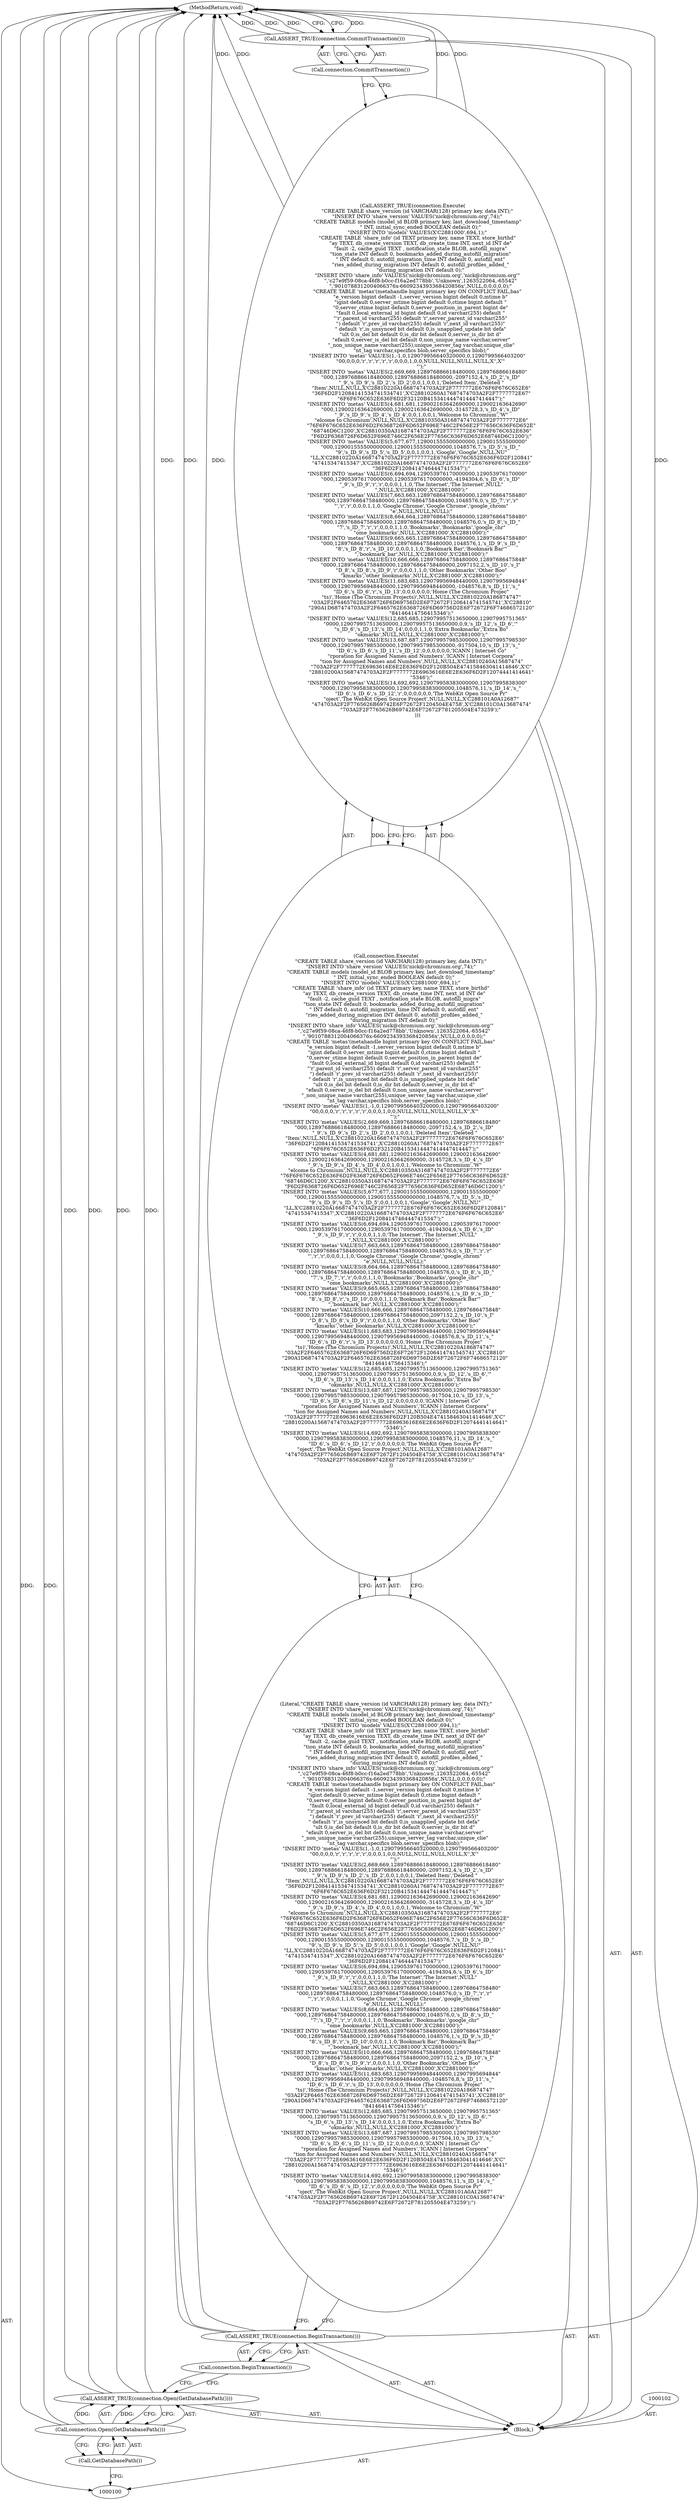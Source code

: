 digraph "0_Chrome_19190765882e272a6a2162c89acdb29110f7e3cf_37" {
"1000113" [label="(MethodReturn,void)"];
"1000101" [label="(Block,)"];
"1000112" [label="(Call,connection.CommitTransaction())"];
"1000111" [label="(Call,ASSERT_TRUE(connection.CommitTransaction()))"];
"1000104" [label="(Call,connection.Open(GetDatabasePath()))"];
"1000103" [label="(Call,ASSERT_TRUE(connection.Open(GetDatabasePath())))"];
"1000105" [label="(Call,GetDatabasePath())"];
"1000107" [label="(Call,connection.BeginTransaction())"];
"1000106" [label="(Call,ASSERT_TRUE(connection.BeginTransaction()))"];
"1000109" [label="(Call,connection.Execute(\n      \"CREATE TABLE share_version (id VARCHAR(128) primary key, data INT);\"\n      \"INSERT INTO 'share_version' VALUES('nick@chromium.org',74);\"\n      \"CREATE TABLE models (model_id BLOB primary key, last_download_timestamp\"\n          \" INT, initial_sync_ended BOOLEAN default 0);\"\n      \"INSERT INTO 'models' VALUES(X'C2881000',694,1);\"\n      \"CREATE TABLE 'share_info' (id TEXT primary key, name TEXT, store_birthd\"\n          \"ay TEXT, db_create_version TEXT, db_create_time INT, next_id INT de\"\n          \"fault -2, cache_guid TEXT , notification_state BLOB, autofill_migra\"\n          \"tion_state INT default 0, bookmarks_added_during_autofill_migration\"\n          \" INT default 0, autofill_migration_time INT default 0, autofill_ent\"\n          \"ries_added_during_migration INT default 0, autofill_profiles_added_\"\n          \"during_migration INT default 0);\"\n      \"INSERT INTO 'share_info' VALUES('nick@chromium.org','nick@chromium.org'\"\n          \",'c27e9f59-08ca-46f8-b0cc-f16a2ed778bb','Unknown',1263522064,-65542\"\n          \",'9010788312004066376x-6609234393368420856x',NULL,0,0,0,0,0);\"\n      \"CREATE TABLE 'metas'(metahandle bigint primary key ON CONFLICT FAIL,bas\"\n          \"e_version bigint default -1,server_version bigint default 0,mtime b\"\n          \"igint default 0,server_mtime bigint default 0,ctime bigint default \"\n          \"0,server_ctime bigint default 0,server_position_in_parent bigint de\"\n          \"fault 0,local_external_id bigint default 0,id varchar(255) default \"\n          \"'r',parent_id varchar(255) default 'r',server_parent_id varchar(255\"\n          \") default 'r',prev_id varchar(255) default 'r',next_id varchar(255)\"\n          \" default 'r',is_unsynced bit default 0,is_unapplied_update bit defa\"\n          \"ult 0,is_del bit default 0,is_dir bit default 0,server_is_dir bit d\"\n           \"efault 0,server_is_del bit default 0,non_unique_name varchar,server\"\n           \"_non_unique_name varchar(255),unique_server_tag varchar,unique_clie\"\n           \"nt_tag varchar,specifics blob,server_specifics blob);\"\n      \"INSERT INTO 'metas' VALUES(1,-1,0,129079956640320000,0,1290799566403200\"\n          \"00,0,0,0,'r','r','r','r','r',0,0,0,1,0,0,NULL,NULL,NULL,NULL,X'',X'\"\n           \"');\"\n      \"INSERT INTO 'metas' VALUES(2,669,669,128976886618480000,128976886618480\"\n          \"000,128976886618480000,128976886618480000,-2097152,4,'s_ID_2','s_ID\"\n           \"_9','s_ID_9','s_ID_2','s_ID_2',0,0,1,0,0,1,'Deleted Item','Deleted \"\n           \"Item',NULL,NULL,X'C28810220A16687474703A2F2F7777772E676F6F676C652E6\"\n           \"36F6D2F12084141534741534741',X'C28810260A17687474703A2F2F7777772E67\"\n           \"6F6F676C652E636F6D2F32120B4153414447414447414447');\"\n      \"INSERT INTO 'metas' VALUES(4,681,681,129002163642690000,129002163642690\"\n          \"000,129002163642690000,129002163642690000,-3145728,3,'s_ID_4','s_ID\"\n           \"_9','s_ID_9','s_ID_4','s_ID_4',0,0,1,0,0,1,'Welcome to Chromium','W\"\n           \"elcome to Chromium',NULL,NULL,X'C28810350A31687474703A2F2F7777772E6\"\n           \"76F6F676C652E636F6D2F6368726F6D652F696E746C2F656E2F77656C636F6D652E\"\n           \"68746D6C1200',X'C28810350A31687474703A2F2F7777772E676F6F676C652E636\"\n           \"F6D2F6368726F6D652F696E746C2F656E2F77656C636F6D652E68746D6C1200');\"\n      \"INSERT INTO 'metas' VALUES(5,677,677,129001555500000000,129001555500000\"\n          \"000,129001555500000000,129001555500000000,1048576,7,'s_ID_5','s_ID_\"\n           \"9','s_ID_9','s_ID_5','s_ID_5',0,0,1,0,0,1,'Google','Google',NULL,NU\"\n           \"LL,X'C28810220A16687474703A2F2F7777772E676F6F676C652E636F6D2F120841\"\n           \"47415347415347',X'C28810220A16687474703A2F2F7777772E676F6F676C652E6\"\n           \"36F6D2F12084147464447415347');\"\n      \"INSERT INTO 'metas' VALUES(6,694,694,129053976170000000,129053976170000\"\n          \"000,129053976170000000,129053976170000000,-4194304,6,'s_ID_6','s_ID\"\n           \"_9','s_ID_9','r','r',0,0,0,1,1,0,'The Internet','The Internet',NULL\"\n           \",NULL,X'C2881000',X'C2881000');\"\n      \"INSERT INTO 'metas' VALUES(7,663,663,128976864758480000,128976864758480\"\n          \"000,128976864758480000,128976864758480000,1048576,0,'s_ID_7','r','r\"\n           \"','r','r',0,0,0,1,1,0,'Google Chrome','Google Chrome','google_chrom\"\n           \"e',NULL,NULL,NULL);\"\n      \"INSERT INTO 'metas' VALUES(8,664,664,128976864758480000,128976864758480\"\n          \"000,128976864758480000,128976864758480000,1048576,0,'s_ID_8','s_ID_\"\n           \"7','s_ID_7','r','r',0,0,0,1,1,0,'Bookmarks','Bookmarks','google_chr\"\n           \"ome_bookmarks',NULL,X'C2881000',X'C2881000');\"\n      \"INSERT INTO 'metas' VALUES(9,665,665,128976864758480000,128976864758480\"\n          \"000,128976864758480000,128976864758480000,1048576,1,'s_ID_9','s_ID_\"\n           \"8','s_ID_8','r','s_ID_10',0,0,0,1,1,0,'Bookmark Bar','Bookmark Bar'\"\n           \",'bookmark_bar',NULL,X'C2881000',X'C2881000');\"\n      \"INSERT INTO 'metas' VALUES(10,666,666,128976864758480000,12897686475848\"\n          \"0000,128976864758480000,128976864758480000,2097152,2,'s_ID_10','s_I\"\n           \"D_8','s_ID_8','s_ID_9','r',0,0,0,1,1,0,'Other Bookmarks','Other Boo\"\n           \"kmarks','other_bookmarks',NULL,X'C2881000',X'C2881000');\"\n      \"INSERT INTO 'metas' VALUES(11,683,683,129079956948440000,12907995694844\"\n          \"0000,129079956948440000,129079956948440000,-1048576,8,'s_ID_11','s_\"\n           \"ID_6','s_ID_6','r','s_ID_13',0,0,0,0,0,0,'Home (The Chromium Projec\"\n           \"ts)','Home (The Chromium Projects)',NULL,NULL,X'C28810220A186874747\"\n           \"03A2F2F6465762E6368726F6D69756D2E6F72672F1206414741545741',X'C28810\"\n           \"290A1D687474703A2F2F6465762E6368726F6D69756D2E6F72672F6F74686572120\"\n           \"84146414756415346');\"\n      \"INSERT INTO 'metas' VALUES(12,685,685,129079957513650000,12907995751365\"\n          \"0000,129079957513650000,129079957513650000,0,9,'s_ID_12','s_ID_6','\"\n           \"s_ID_6','s_ID_13','s_ID_14',0,0,0,1,1,0,'Extra Bookmarks','Extra Bo\"\n           \"okmarks',NULL,NULL,X'C2881000',X'C2881000');\"\n      \"INSERT INTO 'metas' VALUES(13,687,687,129079957985300000,12907995798530\"\n          \"0000,129079957985300000,129079957985300000,-917504,10,'s_ID_13','s_\"\n           \"ID_6','s_ID_6','s_ID_11','s_ID_12',0,0,0,0,0,0,'ICANN | Internet Co\"\n           \"rporation for Assigned Names and Numbers','ICANN | Internet Corpora\"\n           \"tion for Assigned Names and Numbers',NULL,NULL,X'C28810240A15687474\"\n           \"703A2F2F7777772E6963616E6E2E636F6D2F120B504E474158463041414646',X'C\"\n           \"28810200A15687474703A2F2F7777772E6963616E6E2E636F6D2F12074441414641\"\n           \"5346');\"\n      \"INSERT INTO 'metas' VALUES(14,692,692,129079958383000000,12907995838300\"\n          \"0000,129079958383000000,129079958383000000,1048576,11,'s_ID_14','s_\"\n           \"ID_6','s_ID_6','s_ID_12','r',0,0,0,0,0,0,'The WebKit Open Source Pr\"\n           \"oject','The WebKit Open Source Project',NULL,NULL,X'C288101A0A12687\"\n           \"474703A2F2F7765626B69742E6F72672F1204504E4758',X'C288101C0A13687474\"\n          \"703A2F2F7765626B69742E6F72672F781205504E473259');\"\n      ))"];
"1000108" [label="(Call,ASSERT_TRUE(connection.Execute(\n      \"CREATE TABLE share_version (id VARCHAR(128) primary key, data INT);\"\n      \"INSERT INTO 'share_version' VALUES('nick@chromium.org',74);\"\n      \"CREATE TABLE models (model_id BLOB primary key, last_download_timestamp\"\n          \" INT, initial_sync_ended BOOLEAN default 0);\"\n      \"INSERT INTO 'models' VALUES(X'C2881000',694,1);\"\n      \"CREATE TABLE 'share_info' (id TEXT primary key, name TEXT, store_birthd\"\n          \"ay TEXT, db_create_version TEXT, db_create_time INT, next_id INT de\"\n          \"fault -2, cache_guid TEXT , notification_state BLOB, autofill_migra\"\n          \"tion_state INT default 0, bookmarks_added_during_autofill_migration\"\n          \" INT default 0, autofill_migration_time INT default 0, autofill_ent\"\n          \"ries_added_during_migration INT default 0, autofill_profiles_added_\"\n          \"during_migration INT default 0);\"\n      \"INSERT INTO 'share_info' VALUES('nick@chromium.org','nick@chromium.org'\"\n          \",'c27e9f59-08ca-46f8-b0cc-f16a2ed778bb','Unknown',1263522064,-65542\"\n          \",'9010788312004066376x-6609234393368420856x',NULL,0,0,0,0,0);\"\n      \"CREATE TABLE 'metas'(metahandle bigint primary key ON CONFLICT FAIL,bas\"\n          \"e_version bigint default -1,server_version bigint default 0,mtime b\"\n          \"igint default 0,server_mtime bigint default 0,ctime bigint default \"\n          \"0,server_ctime bigint default 0,server_position_in_parent bigint de\"\n          \"fault 0,local_external_id bigint default 0,id varchar(255) default \"\n          \"'r',parent_id varchar(255) default 'r',server_parent_id varchar(255\"\n          \") default 'r',prev_id varchar(255) default 'r',next_id varchar(255)\"\n          \" default 'r',is_unsynced bit default 0,is_unapplied_update bit defa\"\n          \"ult 0,is_del bit default 0,is_dir bit default 0,server_is_dir bit d\"\n           \"efault 0,server_is_del bit default 0,non_unique_name varchar,server\"\n           \"_non_unique_name varchar(255),unique_server_tag varchar,unique_clie\"\n           \"nt_tag varchar,specifics blob,server_specifics blob);\"\n      \"INSERT INTO 'metas' VALUES(1,-1,0,129079956640320000,0,1290799566403200\"\n          \"00,0,0,0,'r','r','r','r','r',0,0,0,1,0,0,NULL,NULL,NULL,NULL,X'',X'\"\n           \"');\"\n      \"INSERT INTO 'metas' VALUES(2,669,669,128976886618480000,128976886618480\"\n          \"000,128976886618480000,128976886618480000,-2097152,4,'s_ID_2','s_ID\"\n           \"_9','s_ID_9','s_ID_2','s_ID_2',0,0,1,0,0,1,'Deleted Item','Deleted \"\n           \"Item',NULL,NULL,X'C28810220A16687474703A2F2F7777772E676F6F676C652E6\"\n           \"36F6D2F12084141534741534741',X'C28810260A17687474703A2F2F7777772E67\"\n           \"6F6F676C652E636F6D2F32120B4153414447414447414447');\"\n      \"INSERT INTO 'metas' VALUES(4,681,681,129002163642690000,129002163642690\"\n          \"000,129002163642690000,129002163642690000,-3145728,3,'s_ID_4','s_ID\"\n           \"_9','s_ID_9','s_ID_4','s_ID_4',0,0,1,0,0,1,'Welcome to Chromium','W\"\n           \"elcome to Chromium',NULL,NULL,X'C28810350A31687474703A2F2F7777772E6\"\n           \"76F6F676C652E636F6D2F6368726F6D652F696E746C2F656E2F77656C636F6D652E\"\n           \"68746D6C1200',X'C28810350A31687474703A2F2F7777772E676F6F676C652E636\"\n           \"F6D2F6368726F6D652F696E746C2F656E2F77656C636F6D652E68746D6C1200');\"\n      \"INSERT INTO 'metas' VALUES(5,677,677,129001555500000000,129001555500000\"\n          \"000,129001555500000000,129001555500000000,1048576,7,'s_ID_5','s_ID_\"\n           \"9','s_ID_9','s_ID_5','s_ID_5',0,0,1,0,0,1,'Google','Google',NULL,NU\"\n           \"LL,X'C28810220A16687474703A2F2F7777772E676F6F676C652E636F6D2F120841\"\n           \"47415347415347',X'C28810220A16687474703A2F2F7777772E676F6F676C652E6\"\n           \"36F6D2F12084147464447415347');\"\n      \"INSERT INTO 'metas' VALUES(6,694,694,129053976170000000,129053976170000\"\n          \"000,129053976170000000,129053976170000000,-4194304,6,'s_ID_6','s_ID\"\n           \"_9','s_ID_9','r','r',0,0,0,1,1,0,'The Internet','The Internet',NULL\"\n           \",NULL,X'C2881000',X'C2881000');\"\n      \"INSERT INTO 'metas' VALUES(7,663,663,128976864758480000,128976864758480\"\n          \"000,128976864758480000,128976864758480000,1048576,0,'s_ID_7','r','r\"\n           \"','r','r',0,0,0,1,1,0,'Google Chrome','Google Chrome','google_chrom\"\n           \"e',NULL,NULL,NULL);\"\n      \"INSERT INTO 'metas' VALUES(8,664,664,128976864758480000,128976864758480\"\n          \"000,128976864758480000,128976864758480000,1048576,0,'s_ID_8','s_ID_\"\n           \"7','s_ID_7','r','r',0,0,0,1,1,0,'Bookmarks','Bookmarks','google_chr\"\n           \"ome_bookmarks',NULL,X'C2881000',X'C2881000');\"\n      \"INSERT INTO 'metas' VALUES(9,665,665,128976864758480000,128976864758480\"\n          \"000,128976864758480000,128976864758480000,1048576,1,'s_ID_9','s_ID_\"\n           \"8','s_ID_8','r','s_ID_10',0,0,0,1,1,0,'Bookmark Bar','Bookmark Bar'\"\n           \",'bookmark_bar',NULL,X'C2881000',X'C2881000');\"\n      \"INSERT INTO 'metas' VALUES(10,666,666,128976864758480000,12897686475848\"\n          \"0000,128976864758480000,128976864758480000,2097152,2,'s_ID_10','s_I\"\n           \"D_8','s_ID_8','s_ID_9','r',0,0,0,1,1,0,'Other Bookmarks','Other Boo\"\n           \"kmarks','other_bookmarks',NULL,X'C2881000',X'C2881000');\"\n      \"INSERT INTO 'metas' VALUES(11,683,683,129079956948440000,12907995694844\"\n          \"0000,129079956948440000,129079956948440000,-1048576,8,'s_ID_11','s_\"\n           \"ID_6','s_ID_6','r','s_ID_13',0,0,0,0,0,0,'Home (The Chromium Projec\"\n           \"ts)','Home (The Chromium Projects)',NULL,NULL,X'C28810220A186874747\"\n           \"03A2F2F6465762E6368726F6D69756D2E6F72672F1206414741545741',X'C28810\"\n           \"290A1D687474703A2F2F6465762E6368726F6D69756D2E6F72672F6F74686572120\"\n           \"84146414756415346');\"\n      \"INSERT INTO 'metas' VALUES(12,685,685,129079957513650000,12907995751365\"\n          \"0000,129079957513650000,129079957513650000,0,9,'s_ID_12','s_ID_6','\"\n           \"s_ID_6','s_ID_13','s_ID_14',0,0,0,1,1,0,'Extra Bookmarks','Extra Bo\"\n           \"okmarks',NULL,NULL,X'C2881000',X'C2881000');\"\n      \"INSERT INTO 'metas' VALUES(13,687,687,129079957985300000,12907995798530\"\n          \"0000,129079957985300000,129079957985300000,-917504,10,'s_ID_13','s_\"\n           \"ID_6','s_ID_6','s_ID_11','s_ID_12',0,0,0,0,0,0,'ICANN | Internet Co\"\n           \"rporation for Assigned Names and Numbers','ICANN | Internet Corpora\"\n           \"tion for Assigned Names and Numbers',NULL,NULL,X'C28810240A15687474\"\n           \"703A2F2F7777772E6963616E6E2E636F6D2F120B504E474158463041414646',X'C\"\n           \"28810200A15687474703A2F2F7777772E6963616E6E2E636F6D2F12074441414641\"\n           \"5346');\"\n      \"INSERT INTO 'metas' VALUES(14,692,692,129079958383000000,12907995838300\"\n          \"0000,129079958383000000,129079958383000000,1048576,11,'s_ID_14','s_\"\n           \"ID_6','s_ID_6','s_ID_12','r',0,0,0,0,0,0,'The WebKit Open Source Pr\"\n           \"oject','The WebKit Open Source Project',NULL,NULL,X'C288101A0A12687\"\n           \"474703A2F2F7765626B69742E6F72672F1204504E4758',X'C288101C0A13687474\"\n          \"703A2F2F7765626B69742E6F72672F781205504E473259');\"\n      )))"];
"1000110" [label="(Literal,\"CREATE TABLE share_version (id VARCHAR(128) primary key, data INT);\"\n      \"INSERT INTO 'share_version' VALUES('nick@chromium.org',74);\"\n      \"CREATE TABLE models (model_id BLOB primary key, last_download_timestamp\"\n          \" INT, initial_sync_ended BOOLEAN default 0);\"\n      \"INSERT INTO 'models' VALUES(X'C2881000',694,1);\"\n      \"CREATE TABLE 'share_info' (id TEXT primary key, name TEXT, store_birthd\"\n          \"ay TEXT, db_create_version TEXT, db_create_time INT, next_id INT de\"\n          \"fault -2, cache_guid TEXT , notification_state BLOB, autofill_migra\"\n          \"tion_state INT default 0, bookmarks_added_during_autofill_migration\"\n          \" INT default 0, autofill_migration_time INT default 0, autofill_ent\"\n          \"ries_added_during_migration INT default 0, autofill_profiles_added_\"\n          \"during_migration INT default 0);\"\n      \"INSERT INTO 'share_info' VALUES('nick@chromium.org','nick@chromium.org'\"\n          \",'c27e9f59-08ca-46f8-b0cc-f16a2ed778bb','Unknown',1263522064,-65542\"\n          \",'9010788312004066376x-6609234393368420856x',NULL,0,0,0,0,0);\"\n      \"CREATE TABLE 'metas'(metahandle bigint primary key ON CONFLICT FAIL,bas\"\n          \"e_version bigint default -1,server_version bigint default 0,mtime b\"\n          \"igint default 0,server_mtime bigint default 0,ctime bigint default \"\n          \"0,server_ctime bigint default 0,server_position_in_parent bigint de\"\n          \"fault 0,local_external_id bigint default 0,id varchar(255) default \"\n          \"'r',parent_id varchar(255) default 'r',server_parent_id varchar(255\"\n          \") default 'r',prev_id varchar(255) default 'r',next_id varchar(255)\"\n          \" default 'r',is_unsynced bit default 0,is_unapplied_update bit defa\"\n          \"ult 0,is_del bit default 0,is_dir bit default 0,server_is_dir bit d\"\n           \"efault 0,server_is_del bit default 0,non_unique_name varchar,server\"\n           \"_non_unique_name varchar(255),unique_server_tag varchar,unique_clie\"\n           \"nt_tag varchar,specifics blob,server_specifics blob);\"\n      \"INSERT INTO 'metas' VALUES(1,-1,0,129079956640320000,0,1290799566403200\"\n          \"00,0,0,0,'r','r','r','r','r',0,0,0,1,0,0,NULL,NULL,NULL,NULL,X'',X'\"\n           \"');\"\n      \"INSERT INTO 'metas' VALUES(2,669,669,128976886618480000,128976886618480\"\n          \"000,128976886618480000,128976886618480000,-2097152,4,'s_ID_2','s_ID\"\n           \"_9','s_ID_9','s_ID_2','s_ID_2',0,0,1,0,0,1,'Deleted Item','Deleted \"\n           \"Item',NULL,NULL,X'C28810220A16687474703A2F2F7777772E676F6F676C652E6\"\n           \"36F6D2F12084141534741534741',X'C28810260A17687474703A2F2F7777772E67\"\n           \"6F6F676C652E636F6D2F32120B4153414447414447414447');\"\n      \"INSERT INTO 'metas' VALUES(4,681,681,129002163642690000,129002163642690\"\n          \"000,129002163642690000,129002163642690000,-3145728,3,'s_ID_4','s_ID\"\n           \"_9','s_ID_9','s_ID_4','s_ID_4',0,0,1,0,0,1,'Welcome to Chromium','W\"\n           \"elcome to Chromium',NULL,NULL,X'C28810350A31687474703A2F2F7777772E6\"\n           \"76F6F676C652E636F6D2F6368726F6D652F696E746C2F656E2F77656C636F6D652E\"\n           \"68746D6C1200',X'C28810350A31687474703A2F2F7777772E676F6F676C652E636\"\n           \"F6D2F6368726F6D652F696E746C2F656E2F77656C636F6D652E68746D6C1200');\"\n      \"INSERT INTO 'metas' VALUES(5,677,677,129001555500000000,129001555500000\"\n          \"000,129001555500000000,129001555500000000,1048576,7,'s_ID_5','s_ID_\"\n           \"9','s_ID_9','s_ID_5','s_ID_5',0,0,1,0,0,1,'Google','Google',NULL,NU\"\n           \"LL,X'C28810220A16687474703A2F2F7777772E676F6F676C652E636F6D2F120841\"\n           \"47415347415347',X'C28810220A16687474703A2F2F7777772E676F6F676C652E6\"\n           \"36F6D2F12084147464447415347');\"\n      \"INSERT INTO 'metas' VALUES(6,694,694,129053976170000000,129053976170000\"\n          \"000,129053976170000000,129053976170000000,-4194304,6,'s_ID_6','s_ID\"\n           \"_9','s_ID_9','r','r',0,0,0,1,1,0,'The Internet','The Internet',NULL\"\n           \",NULL,X'C2881000',X'C2881000');\"\n      \"INSERT INTO 'metas' VALUES(7,663,663,128976864758480000,128976864758480\"\n          \"000,128976864758480000,128976864758480000,1048576,0,'s_ID_7','r','r\"\n           \"','r','r',0,0,0,1,1,0,'Google Chrome','Google Chrome','google_chrom\"\n           \"e',NULL,NULL,NULL);\"\n      \"INSERT INTO 'metas' VALUES(8,664,664,128976864758480000,128976864758480\"\n          \"000,128976864758480000,128976864758480000,1048576,0,'s_ID_8','s_ID_\"\n           \"7','s_ID_7','r','r',0,0,0,1,1,0,'Bookmarks','Bookmarks','google_chr\"\n           \"ome_bookmarks',NULL,X'C2881000',X'C2881000');\"\n      \"INSERT INTO 'metas' VALUES(9,665,665,128976864758480000,128976864758480\"\n          \"000,128976864758480000,128976864758480000,1048576,1,'s_ID_9','s_ID_\"\n           \"8','s_ID_8','r','s_ID_10',0,0,0,1,1,0,'Bookmark Bar','Bookmark Bar'\"\n           \",'bookmark_bar',NULL,X'C2881000',X'C2881000');\"\n      \"INSERT INTO 'metas' VALUES(10,666,666,128976864758480000,12897686475848\"\n          \"0000,128976864758480000,128976864758480000,2097152,2,'s_ID_10','s_I\"\n           \"D_8','s_ID_8','s_ID_9','r',0,0,0,1,1,0,'Other Bookmarks','Other Boo\"\n           \"kmarks','other_bookmarks',NULL,X'C2881000',X'C2881000');\"\n      \"INSERT INTO 'metas' VALUES(11,683,683,129079956948440000,12907995694844\"\n          \"0000,129079956948440000,129079956948440000,-1048576,8,'s_ID_11','s_\"\n           \"ID_6','s_ID_6','r','s_ID_13',0,0,0,0,0,0,'Home (The Chromium Projec\"\n           \"ts)','Home (The Chromium Projects)',NULL,NULL,X'C28810220A186874747\"\n           \"03A2F2F6465762E6368726F6D69756D2E6F72672F1206414741545741',X'C28810\"\n           \"290A1D687474703A2F2F6465762E6368726F6D69756D2E6F72672F6F74686572120\"\n           \"84146414756415346');\"\n      \"INSERT INTO 'metas' VALUES(12,685,685,129079957513650000,12907995751365\"\n          \"0000,129079957513650000,129079957513650000,0,9,'s_ID_12','s_ID_6','\"\n           \"s_ID_6','s_ID_13','s_ID_14',0,0,0,1,1,0,'Extra Bookmarks','Extra Bo\"\n           \"okmarks',NULL,NULL,X'C2881000',X'C2881000');\"\n      \"INSERT INTO 'metas' VALUES(13,687,687,129079957985300000,12907995798530\"\n          \"0000,129079957985300000,129079957985300000,-917504,10,'s_ID_13','s_\"\n           \"ID_6','s_ID_6','s_ID_11','s_ID_12',0,0,0,0,0,0,'ICANN | Internet Co\"\n           \"rporation for Assigned Names and Numbers','ICANN | Internet Corpora\"\n           \"tion for Assigned Names and Numbers',NULL,NULL,X'C28810240A15687474\"\n           \"703A2F2F7777772E6963616E6E2E636F6D2F120B504E474158463041414646',X'C\"\n           \"28810200A15687474703A2F2F7777772E6963616E6E2E636F6D2F12074441414641\"\n           \"5346');\"\n      \"INSERT INTO 'metas' VALUES(14,692,692,129079958383000000,12907995838300\"\n          \"0000,129079958383000000,129079958383000000,1048576,11,'s_ID_14','s_\"\n           \"ID_6','s_ID_6','s_ID_12','r',0,0,0,0,0,0,'The WebKit Open Source Pr\"\n           \"oject','The WebKit Open Source Project',NULL,NULL,X'C288101A0A12687\"\n           \"474703A2F2F7765626B69742E6F72672F1204504E4758',X'C288101C0A13687474\"\n          \"703A2F2F7765626B69742E6F72672F781205504E473259');\")"];
"1000113" -> "1000100"  [label="AST: "];
"1000113" -> "1000111"  [label="CFG: "];
"1000108" -> "1000113"  [label="DDG: "];
"1000108" -> "1000113"  [label="DDG: "];
"1000106" -> "1000113"  [label="DDG: "];
"1000106" -> "1000113"  [label="DDG: "];
"1000103" -> "1000113"  [label="DDG: "];
"1000103" -> "1000113"  [label="DDG: "];
"1000104" -> "1000113"  [label="DDG: "];
"1000111" -> "1000113"  [label="DDG: "];
"1000111" -> "1000113"  [label="DDG: "];
"1000101" -> "1000100"  [label="AST: "];
"1000102" -> "1000101"  [label="AST: "];
"1000103" -> "1000101"  [label="AST: "];
"1000106" -> "1000101"  [label="AST: "];
"1000108" -> "1000101"  [label="AST: "];
"1000111" -> "1000101"  [label="AST: "];
"1000112" -> "1000111"  [label="AST: "];
"1000112" -> "1000108"  [label="CFG: "];
"1000111" -> "1000112"  [label="CFG: "];
"1000111" -> "1000101"  [label="AST: "];
"1000111" -> "1000112"  [label="CFG: "];
"1000112" -> "1000111"  [label="AST: "];
"1000113" -> "1000111"  [label="CFG: "];
"1000111" -> "1000113"  [label="DDG: "];
"1000111" -> "1000113"  [label="DDG: "];
"1000104" -> "1000103"  [label="AST: "];
"1000104" -> "1000105"  [label="CFG: "];
"1000105" -> "1000104"  [label="AST: "];
"1000103" -> "1000104"  [label="CFG: "];
"1000104" -> "1000113"  [label="DDG: "];
"1000104" -> "1000103"  [label="DDG: "];
"1000103" -> "1000101"  [label="AST: "];
"1000103" -> "1000104"  [label="CFG: "];
"1000104" -> "1000103"  [label="AST: "];
"1000107" -> "1000103"  [label="CFG: "];
"1000103" -> "1000113"  [label="DDG: "];
"1000103" -> "1000113"  [label="DDG: "];
"1000104" -> "1000103"  [label="DDG: "];
"1000105" -> "1000104"  [label="AST: "];
"1000105" -> "1000100"  [label="CFG: "];
"1000104" -> "1000105"  [label="CFG: "];
"1000107" -> "1000106"  [label="AST: "];
"1000107" -> "1000103"  [label="CFG: "];
"1000106" -> "1000107"  [label="CFG: "];
"1000106" -> "1000101"  [label="AST: "];
"1000106" -> "1000107"  [label="CFG: "];
"1000107" -> "1000106"  [label="AST: "];
"1000110" -> "1000106"  [label="CFG: "];
"1000106" -> "1000113"  [label="DDG: "];
"1000106" -> "1000113"  [label="DDG: "];
"1000109" -> "1000108"  [label="AST: "];
"1000109" -> "1000110"  [label="CFG: "];
"1000110" -> "1000109"  [label="AST: "];
"1000108" -> "1000109"  [label="CFG: "];
"1000109" -> "1000108"  [label="DDG: "];
"1000108" -> "1000101"  [label="AST: "];
"1000108" -> "1000109"  [label="CFG: "];
"1000109" -> "1000108"  [label="AST: "];
"1000112" -> "1000108"  [label="CFG: "];
"1000108" -> "1000113"  [label="DDG: "];
"1000108" -> "1000113"  [label="DDG: "];
"1000109" -> "1000108"  [label="DDG: "];
"1000110" -> "1000109"  [label="AST: "];
"1000110" -> "1000106"  [label="CFG: "];
"1000109" -> "1000110"  [label="CFG: "];
}
